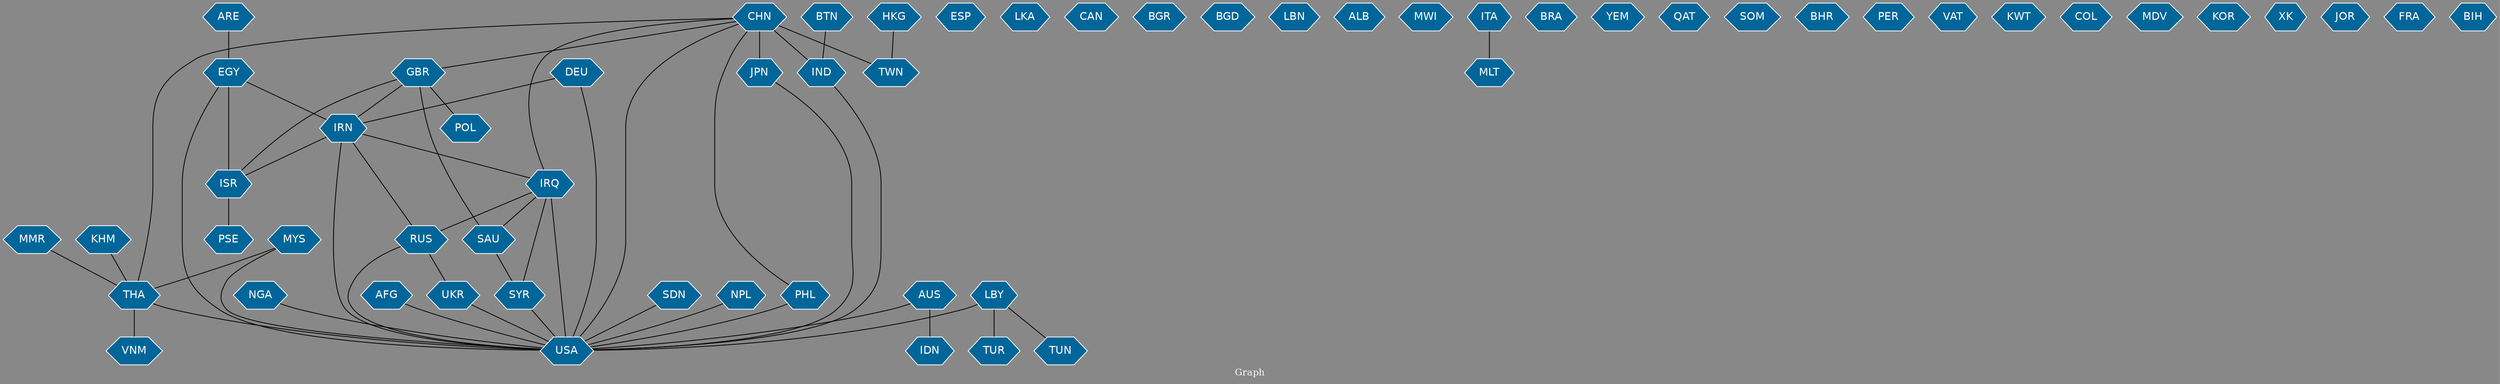 // Countries together in item graph
graph {
	graph [bgcolor="#888888" fontcolor=white fontsize=12 label="Graph" outputorder=edgesfirst overlap=prism]
	node [color=white fillcolor="#006699" fontcolor=white fontname=Helvetica shape=hexagon style=filled]
	edge [arrowhead=open color=black fontcolor=white fontname=Courier fontsize=12]
		IRQ [label=IRQ]
		EGY [label=EGY]
		IRN [label=IRN]
		UKR [label=UKR]
		RUS [label=RUS]
		NGA [label=NGA]
		USA [label=USA]
		JPN [label=JPN]
		ESP [label=ESP]
		LKA [label=LKA]
		CAN [label=CAN]
		THA [label=THA]
		SYR [label=SYR]
		AFG [label=AFG]
		ISR [label=ISR]
		IND [label=IND]
		AUS [label=AUS]
		CHN [label=CHN]
		GBR [label=GBR]
		LBY [label=LBY]
		MYS [label=MYS]
		BGR [label=BGR]
		PSE [label=PSE]
		TUN [label=TUN]
		BGD [label=BGD]
		LBN [label=LBN]
		ARE [label=ARE]
		DEU [label=DEU]
		ALB [label=ALB]
		KHM [label=KHM]
		MWI [label=MWI]
		TUR [label=TUR]
		ITA [label=ITA]
		BRA [label=BRA]
		YEM [label=YEM]
		SAU [label=SAU]
		PHL [label=PHL]
		QAT [label=QAT]
		SDN [label=SDN]
		VNM [label=VNM]
		SOM [label=SOM]
		BHR [label=BHR]
		IDN [label=IDN]
		MMR [label=MMR]
		MLT [label=MLT]
		TWN [label=TWN]
		HKG [label=HKG]
		PER [label=PER]
		VAT [label=VAT]
		NPL [label=NPL]
		POL [label=POL]
		KWT [label=KWT]
		COL [label=COL]
		MDV [label=MDV]
		KOR [label=KOR]
		BTN [label=BTN]
		XK [label=XK]
		JOR [label=JOR]
		FRA [label=FRA]
		BIH [label=BIH]
			IRN -- RUS [weight=1]
			MYS -- THA [weight=1]
			SYR -- USA [weight=2]
			GBR -- IRN [weight=1]
			ISR -- PSE [weight=7]
			NGA -- USA [weight=1]
			PHL -- USA [weight=3]
			CHN -- USA [weight=1]
			IRN -- IRQ [weight=1]
			AUS -- USA [weight=1]
			LBY -- USA [weight=1]
			CHN -- PHL [weight=1]
			CHN -- GBR [weight=1]
			CHN -- IRQ [weight=1]
			IRQ -- USA [weight=8]
			THA -- USA [weight=3]
			HKG -- TWN [weight=1]
			EGY -- ISR [weight=1]
			IND -- USA [weight=2]
			MYS -- USA [weight=1]
			CHN -- IND [weight=4]
			KHM -- THA [weight=2]
			CHN -- TWN [weight=1]
			GBR -- ISR [weight=1]
			IRQ -- RUS [weight=1]
			AFG -- USA [weight=4]
			DEU -- IRN [weight=1]
			BTN -- IND [weight=1]
			EGY -- USA [weight=1]
			CHN -- JPN [weight=3]
			MMR -- THA [weight=1]
			RUS -- USA [weight=2]
			GBR -- SAU [weight=1]
			DEU -- USA [weight=1]
			RUS -- UKR [weight=10]
			IRN -- ISR [weight=4]
			EGY -- IRN [weight=1]
			IRQ -- SAU [weight=1]
			IRQ -- SYR [weight=2]
			IRN -- USA [weight=2]
			GBR -- POL [weight=1]
			CHN -- THA [weight=1]
			UKR -- USA [weight=1]
			ITA -- MLT [weight=1]
			JPN -- USA [weight=1]
			ARE -- EGY [weight=1]
			LBY -- TUR [weight=1]
			AUS -- IDN [weight=1]
			SAU -- SYR [weight=1]
			THA -- VNM [weight=1]
			NPL -- USA [weight=2]
			LBY -- TUN [weight=1]
			SDN -- USA [weight=1]
}